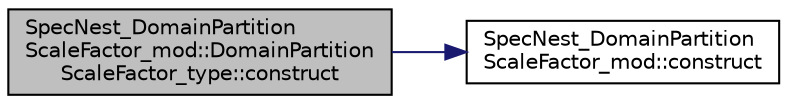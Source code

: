 digraph "SpecNest_DomainPartitionScaleFactor_mod::DomainPartitionScaleFactor_type::construct"
{
 // LATEX_PDF_SIZE
  edge [fontname="Helvetica",fontsize="10",labelfontname="Helvetica",labelfontsize="10"];
  node [fontname="Helvetica",fontsize="10",shape=record];
  rankdir="LR";
  Node1 [label="SpecNest_DomainPartition\lScaleFactor_mod::DomainPartition\lScaleFactor_type::construct",height=0.2,width=0.4,color="black", fillcolor="grey75", style="filled", fontcolor="black",tooltip=" "];
  Node1 -> Node2 [color="midnightblue",fontsize="10",style="solid",fontname="Helvetica"];
  Node2 [label="SpecNest_DomainPartition\lScaleFactor_mod::construct",height=0.2,width=0.4,color="black", fillcolor="white", style="filled",URL="$namespaceSpecNest__DomainPartitionScaleFactor__mod.html#af86810a01dd2ea9964279eb17eb38b36",tooltip=" "];
}
